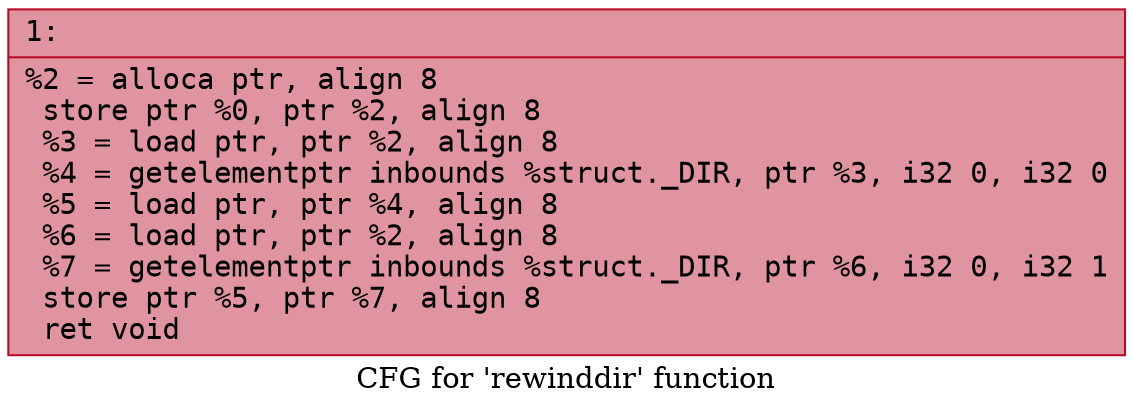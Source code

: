 digraph "CFG for 'rewinddir' function" {
	label="CFG for 'rewinddir' function";

	Node0x6000009d4960 [shape=record,color="#b70d28ff", style=filled, fillcolor="#b70d2870" fontname="Courier",label="{1:\l|  %2 = alloca ptr, align 8\l  store ptr %0, ptr %2, align 8\l  %3 = load ptr, ptr %2, align 8\l  %4 = getelementptr inbounds %struct._DIR, ptr %3, i32 0, i32 0\l  %5 = load ptr, ptr %4, align 8\l  %6 = load ptr, ptr %2, align 8\l  %7 = getelementptr inbounds %struct._DIR, ptr %6, i32 0, i32 1\l  store ptr %5, ptr %7, align 8\l  ret void\l}"];
}
